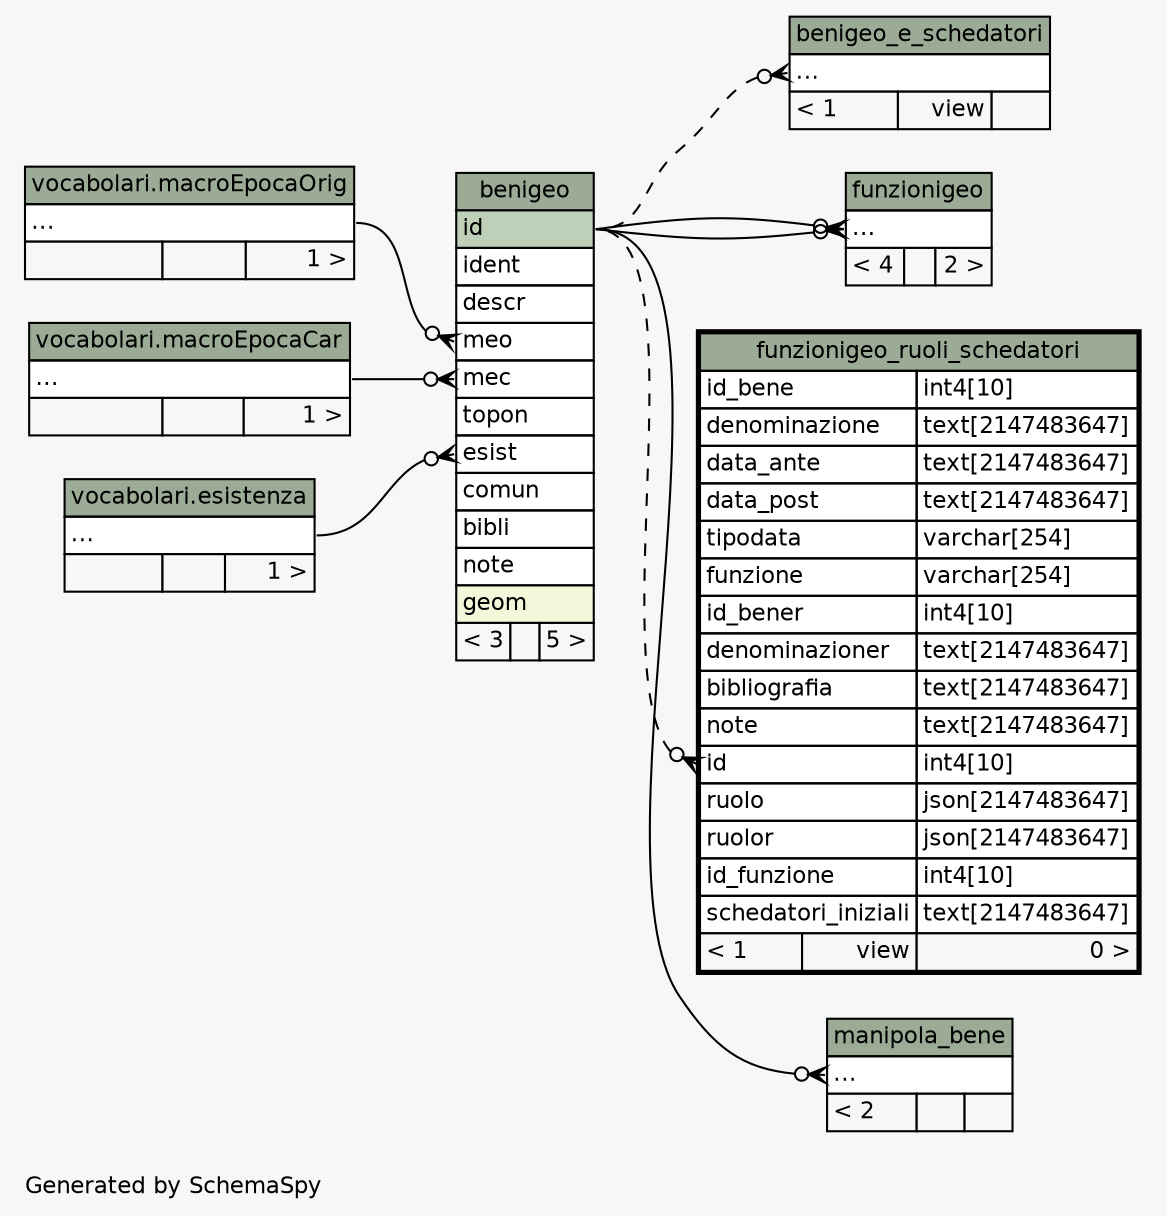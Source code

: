 // dot 2.38.0 on Windows 10 10.0
// SchemaSpy rev 590
digraph "impliedTwoDegreesRelationshipsDiagram" {
  graph [
    rankdir="RL"
    bgcolor="#f7f7f7"
    label="\nGenerated by SchemaSpy"
    labeljust="l"
    nodesep="0.18"
    ranksep="0.46"
    fontname="Helvetica"
    fontsize="11"
  ];
  node [
    fontname="Helvetica"
    fontsize="11"
    shape="plaintext"
  ];
  edge [
    arrowsize="0.8"
  ];
  "benigeo":"esist":w -> "vocabolari.esistenza":"elipses":e [arrowhead=none dir=back arrowtail=crowodot];
  "benigeo":"mec":w -> "vocabolari.macroEpocaCar":"elipses":e [arrowhead=none dir=back arrowtail=crowodot];
  "benigeo":"meo":w -> "vocabolari.macroEpocaOrig":"elipses":e [arrowhead=none dir=back arrowtail=crowodot];
  "benigeo_e_schedatori":"elipses":w -> "benigeo":"id":e [arrowhead=none dir=back arrowtail=crowodot style=dashed];
  "funzionigeo":"elipses":w -> "benigeo":"id":e [arrowhead=none dir=back arrowtail=crowodot];
  "funzionigeo":"elipses":w -> "benigeo":"id":e [arrowhead=none dir=back arrowtail=crowodot];
  "funzionigeo_ruoli_schedatori":"id":w -> "benigeo":"id":e [arrowhead=none dir=back arrowtail=crowodot style=dashed];
  "manipola_bene":"elipses":w -> "benigeo":"id":e [arrowhead=none dir=back arrowtail=crowodot];
  "benigeo" [
    label=<
    <TABLE BORDER="0" CELLBORDER="1" CELLSPACING="0" BGCOLOR="#ffffff">
      <TR><TD COLSPAN="3" BGCOLOR="#9bab96" ALIGN="CENTER">benigeo</TD></TR>
      <TR><TD PORT="id" COLSPAN="3" BGCOLOR="#bed1b8" ALIGN="LEFT">id</TD></TR>
      <TR><TD PORT="ident" COLSPAN="3" ALIGN="LEFT">ident</TD></TR>
      <TR><TD PORT="descr" COLSPAN="3" ALIGN="LEFT">descr</TD></TR>
      <TR><TD PORT="meo" COLSPAN="3" ALIGN="LEFT">meo</TD></TR>
      <TR><TD PORT="mec" COLSPAN="3" ALIGN="LEFT">mec</TD></TR>
      <TR><TD PORT="topon" COLSPAN="3" ALIGN="LEFT">topon</TD></TR>
      <TR><TD PORT="esist" COLSPAN="3" ALIGN="LEFT">esist</TD></TR>
      <TR><TD PORT="comun" COLSPAN="3" ALIGN="LEFT">comun</TD></TR>
      <TR><TD PORT="bibli" COLSPAN="3" ALIGN="LEFT">bibli</TD></TR>
      <TR><TD PORT="note" COLSPAN="3" ALIGN="LEFT">note</TD></TR>
      <TR><TD PORT="geom" COLSPAN="3" BGCOLOR="#f4f7da" ALIGN="LEFT">geom</TD></TR>
      <TR><TD ALIGN="LEFT" BGCOLOR="#f7f7f7">&lt; 3</TD><TD ALIGN="RIGHT" BGCOLOR="#f7f7f7">  </TD><TD ALIGN="RIGHT" BGCOLOR="#f7f7f7">5 &gt;</TD></TR>
    </TABLE>>
    URL="benigeo.html"
    tooltip="benigeo"
  ];
  "benigeo_e_schedatori" [
    label=<
    <TABLE BORDER="0" CELLBORDER="1" CELLSPACING="0" BGCOLOR="#ffffff">
      <TR><TD COLSPAN="3" BGCOLOR="#9bab96" ALIGN="CENTER">benigeo_e_schedatori</TD></TR>
      <TR><TD PORT="elipses" COLSPAN="3" ALIGN="LEFT">...</TD></TR>
      <TR><TD ALIGN="LEFT" BGCOLOR="#f7f7f7">&lt; 1</TD><TD ALIGN="RIGHT" BGCOLOR="#f7f7f7">view</TD><TD ALIGN="RIGHT" BGCOLOR="#f7f7f7">  </TD></TR>
    </TABLE>>
    URL="benigeo_e_schedatori.html"
    tooltip="benigeo_e_schedatori"
  ];
  "vocabolari.esistenza" [
    label=<
    <TABLE BORDER="0" CELLBORDER="1" CELLSPACING="0" BGCOLOR="#ffffff">
      <TR><TD COLSPAN="3" BGCOLOR="#9bab96" ALIGN="CENTER">vocabolari.esistenza</TD></TR>
      <TR><TD PORT="elipses" COLSPAN="3" ALIGN="LEFT">...</TD></TR>
      <TR><TD ALIGN="LEFT" BGCOLOR="#f7f7f7">  </TD><TD ALIGN="RIGHT" BGCOLOR="#f7f7f7">  </TD><TD ALIGN="RIGHT" BGCOLOR="#f7f7f7">1 &gt;</TD></TR>
    </TABLE>>
    URL="../../vocabolari/tables/esistenza.html"
    tooltip="vocabolari.esistenza"
  ];
  "funzionigeo" [
    label=<
    <TABLE BORDER="0" CELLBORDER="1" CELLSPACING="0" BGCOLOR="#ffffff">
      <TR><TD COLSPAN="3" BGCOLOR="#9bab96" ALIGN="CENTER">funzionigeo</TD></TR>
      <TR><TD PORT="elipses" COLSPAN="3" ALIGN="LEFT">...</TD></TR>
      <TR><TD ALIGN="LEFT" BGCOLOR="#f7f7f7">&lt; 4</TD><TD ALIGN="RIGHT" BGCOLOR="#f7f7f7">  </TD><TD ALIGN="RIGHT" BGCOLOR="#f7f7f7">2 &gt;</TD></TR>
    </TABLE>>
    URL="funzionigeo.html"
    tooltip="funzionigeo"
  ];
  "funzionigeo_ruoli_schedatori" [
    label=<
    <TABLE BORDER="2" CELLBORDER="1" CELLSPACING="0" BGCOLOR="#ffffff">
      <TR><TD COLSPAN="3" BGCOLOR="#9bab96" ALIGN="CENTER">funzionigeo_ruoli_schedatori</TD></TR>
      <TR><TD PORT="id_bene" COLSPAN="2" ALIGN="LEFT">id_bene</TD><TD PORT="id_bene.type" ALIGN="LEFT">int4[10]</TD></TR>
      <TR><TD PORT="denominazione" COLSPAN="2" ALIGN="LEFT">denominazione</TD><TD PORT="denominazione.type" ALIGN="LEFT">text[2147483647]</TD></TR>
      <TR><TD PORT="data_ante" COLSPAN="2" ALIGN="LEFT">data_ante</TD><TD PORT="data_ante.type" ALIGN="LEFT">text[2147483647]</TD></TR>
      <TR><TD PORT="data_post" COLSPAN="2" ALIGN="LEFT">data_post</TD><TD PORT="data_post.type" ALIGN="LEFT">text[2147483647]</TD></TR>
      <TR><TD PORT="tipodata" COLSPAN="2" ALIGN="LEFT">tipodata</TD><TD PORT="tipodata.type" ALIGN="LEFT">varchar[254]</TD></TR>
      <TR><TD PORT="funzione" COLSPAN="2" ALIGN="LEFT">funzione</TD><TD PORT="funzione.type" ALIGN="LEFT">varchar[254]</TD></TR>
      <TR><TD PORT="id_bener" COLSPAN="2" ALIGN="LEFT">id_bener</TD><TD PORT="id_bener.type" ALIGN="LEFT">int4[10]</TD></TR>
      <TR><TD PORT="denominazioner" COLSPAN="2" ALIGN="LEFT">denominazioner</TD><TD PORT="denominazioner.type" ALIGN="LEFT">text[2147483647]</TD></TR>
      <TR><TD PORT="bibliografia" COLSPAN="2" ALIGN="LEFT">bibliografia</TD><TD PORT="bibliografia.type" ALIGN="LEFT">text[2147483647]</TD></TR>
      <TR><TD PORT="note" COLSPAN="2" ALIGN="LEFT">note</TD><TD PORT="note.type" ALIGN="LEFT">text[2147483647]</TD></TR>
      <TR><TD PORT="id" COLSPAN="2" ALIGN="LEFT">id</TD><TD PORT="id.type" ALIGN="LEFT">int4[10]</TD></TR>
      <TR><TD PORT="ruolo" COLSPAN="2" ALIGN="LEFT">ruolo</TD><TD PORT="ruolo.type" ALIGN="LEFT">json[2147483647]</TD></TR>
      <TR><TD PORT="ruolor" COLSPAN="2" ALIGN="LEFT">ruolor</TD><TD PORT="ruolor.type" ALIGN="LEFT">json[2147483647]</TD></TR>
      <TR><TD PORT="id_funzione" COLSPAN="2" ALIGN="LEFT">id_funzione</TD><TD PORT="id_funzione.type" ALIGN="LEFT">int4[10]</TD></TR>
      <TR><TD PORT="schedatori_iniziali" COLSPAN="2" ALIGN="LEFT">schedatori_iniziali</TD><TD PORT="schedatori_iniziali.type" ALIGN="LEFT">text[2147483647]</TD></TR>
      <TR><TD ALIGN="LEFT" BGCOLOR="#f7f7f7">&lt; 1</TD><TD ALIGN="RIGHT" BGCOLOR="#f7f7f7">view</TD><TD ALIGN="RIGHT" BGCOLOR="#f7f7f7">0 &gt;</TD></TR>
    </TABLE>>
    URL="funzionigeo_ruoli_schedatori.html"
    tooltip="funzionigeo_ruoli_schedatori"
  ];
  "vocabolari.macroEpocaCar" [
    label=<
    <TABLE BORDER="0" CELLBORDER="1" CELLSPACING="0" BGCOLOR="#ffffff">
      <TR><TD COLSPAN="3" BGCOLOR="#9bab96" ALIGN="CENTER">vocabolari.macroEpocaCar</TD></TR>
      <TR><TD PORT="elipses" COLSPAN="3" ALIGN="LEFT">...</TD></TR>
      <TR><TD ALIGN="LEFT" BGCOLOR="#f7f7f7">  </TD><TD ALIGN="RIGHT" BGCOLOR="#f7f7f7">  </TD><TD ALIGN="RIGHT" BGCOLOR="#f7f7f7">1 &gt;</TD></TR>
    </TABLE>>
    URL="../../vocabolari/tables/macroEpocaCar.html"
    tooltip="vocabolari.macroEpocaCar"
  ];
  "vocabolari.macroEpocaOrig" [
    label=<
    <TABLE BORDER="0" CELLBORDER="1" CELLSPACING="0" BGCOLOR="#ffffff">
      <TR><TD COLSPAN="3" BGCOLOR="#9bab96" ALIGN="CENTER">vocabolari.macroEpocaOrig</TD></TR>
      <TR><TD PORT="elipses" COLSPAN="3" ALIGN="LEFT">...</TD></TR>
      <TR><TD ALIGN="LEFT" BGCOLOR="#f7f7f7">  </TD><TD ALIGN="RIGHT" BGCOLOR="#f7f7f7">  </TD><TD ALIGN="RIGHT" BGCOLOR="#f7f7f7">1 &gt;</TD></TR>
    </TABLE>>
    URL="../../vocabolari/tables/macroEpocaOrig.html"
    tooltip="vocabolari.macroEpocaOrig"
  ];
  "manipola_bene" [
    label=<
    <TABLE BORDER="0" CELLBORDER="1" CELLSPACING="0" BGCOLOR="#ffffff">
      <TR><TD COLSPAN="3" BGCOLOR="#9bab96" ALIGN="CENTER">manipola_bene</TD></TR>
      <TR><TD PORT="elipses" COLSPAN="3" ALIGN="LEFT">...</TD></TR>
      <TR><TD ALIGN="LEFT" BGCOLOR="#f7f7f7">&lt; 2</TD><TD ALIGN="RIGHT" BGCOLOR="#f7f7f7">  </TD><TD ALIGN="RIGHT" BGCOLOR="#f7f7f7">  </TD></TR>
    </TABLE>>
    URL="manipola_bene.html"
    tooltip="manipola_bene"
  ];
}
